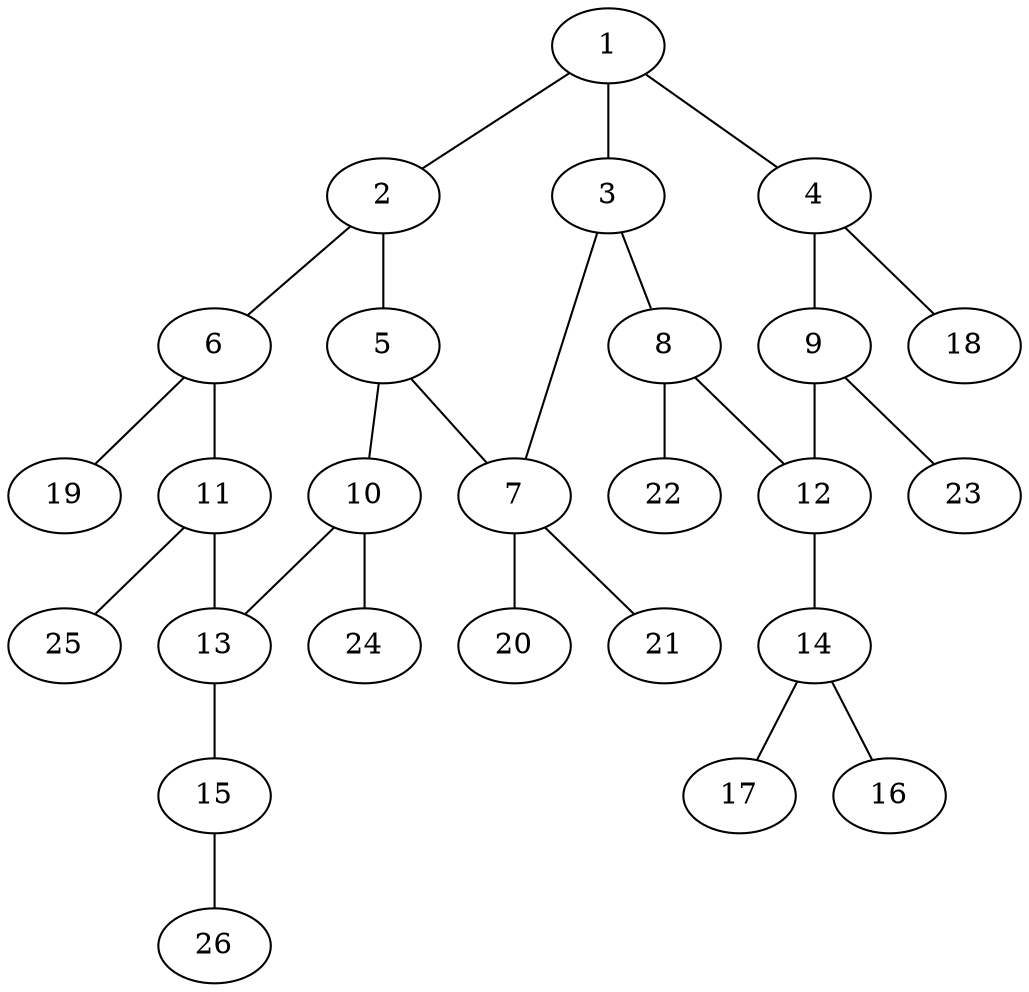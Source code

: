 graph molecule_2467 {
	1	 [chem=C];
	2	 [chem=C];
	1 -- 2	 [valence=1];
	3	 [chem=C];
	1 -- 3	 [valence=2];
	4	 [chem=C];
	1 -- 4	 [valence=1];
	5	 [chem=C];
	2 -- 5	 [valence=1];
	6	 [chem=C];
	2 -- 6	 [valence=2];
	7	 [chem=C];
	3 -- 7	 [valence=1];
	8	 [chem=C];
	3 -- 8	 [valence=1];
	9	 [chem=C];
	4 -- 9	 [valence=2];
	18	 [chem=H];
	4 -- 18	 [valence=1];
	5 -- 7	 [valence=1];
	10	 [chem=C];
	5 -- 10	 [valence=2];
	11	 [chem=C];
	6 -- 11	 [valence=1];
	19	 [chem=H];
	6 -- 19	 [valence=1];
	20	 [chem=H];
	7 -- 20	 [valence=1];
	21	 [chem=H];
	7 -- 21	 [valence=1];
	12	 [chem=C];
	8 -- 12	 [valence=2];
	22	 [chem=H];
	8 -- 22	 [valence=1];
	9 -- 12	 [valence=1];
	23	 [chem=H];
	9 -- 23	 [valence=1];
	13	 [chem=C];
	10 -- 13	 [valence=1];
	24	 [chem=H];
	10 -- 24	 [valence=1];
	11 -- 13	 [valence=2];
	25	 [chem=H];
	11 -- 25	 [valence=1];
	14	 [chem=N];
	12 -- 14	 [valence=1];
	15	 [chem=O];
	13 -- 15	 [valence=1];
	16	 [chem=O];
	14 -- 16	 [valence=2];
	17	 [chem=O];
	14 -- 17	 [valence=1];
	26	 [chem=H];
	15 -- 26	 [valence=1];
}
